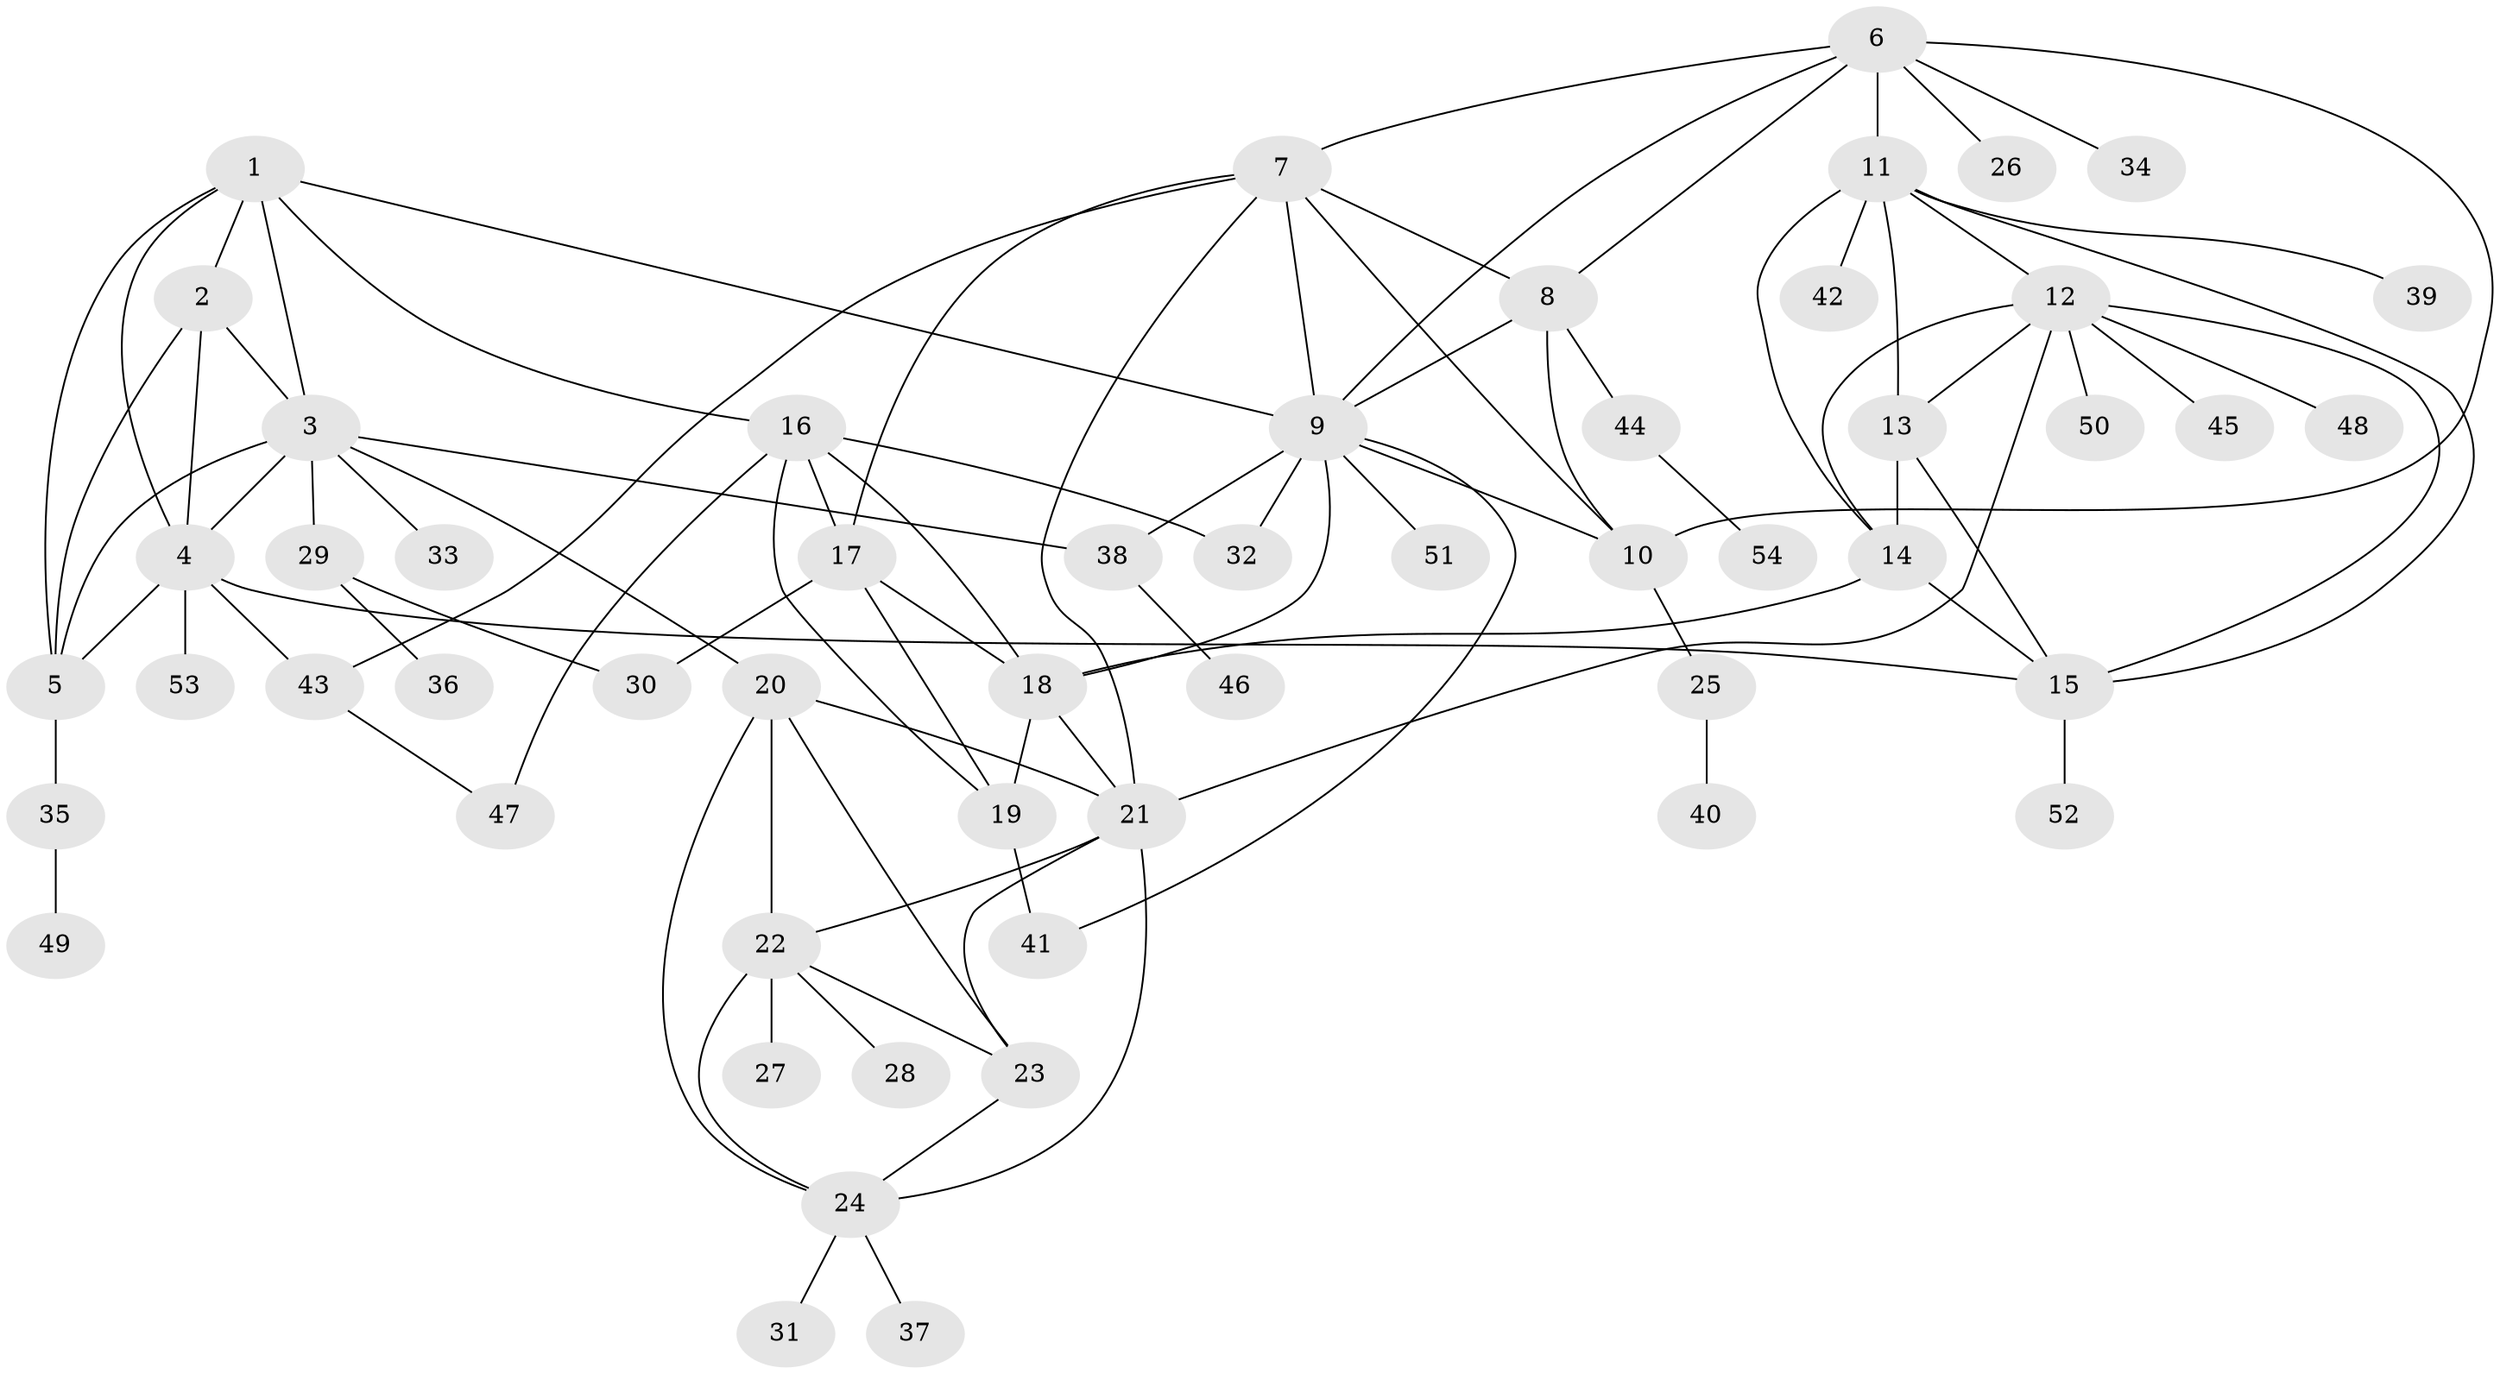 // original degree distribution, {7: 0.08411214953271028, 5: 0.037383177570093455, 9: 0.037383177570093455, 8: 0.028037383177570093, 6: 0.018691588785046728, 13: 0.009345794392523364, 10: 0.018691588785046728, 1: 0.5607476635514018, 2: 0.1588785046728972, 4: 0.028037383177570093, 3: 0.018691588785046728}
// Generated by graph-tools (version 1.1) at 2025/37/03/09/25 02:37:17]
// undirected, 54 vertices, 93 edges
graph export_dot {
graph [start="1"]
  node [color=gray90,style=filled];
  1;
  2;
  3;
  4;
  5;
  6;
  7;
  8;
  9;
  10;
  11;
  12;
  13;
  14;
  15;
  16;
  17;
  18;
  19;
  20;
  21;
  22;
  23;
  24;
  25;
  26;
  27;
  28;
  29;
  30;
  31;
  32;
  33;
  34;
  35;
  36;
  37;
  38;
  39;
  40;
  41;
  42;
  43;
  44;
  45;
  46;
  47;
  48;
  49;
  50;
  51;
  52;
  53;
  54;
  1 -- 2 [weight=1.0];
  1 -- 3 [weight=1.0];
  1 -- 4 [weight=1.0];
  1 -- 5 [weight=1.0];
  1 -- 9 [weight=1.0];
  1 -- 16 [weight=1.0];
  2 -- 3 [weight=1.0];
  2 -- 4 [weight=1.0];
  2 -- 5 [weight=1.0];
  3 -- 4 [weight=1.0];
  3 -- 5 [weight=1.0];
  3 -- 20 [weight=1.0];
  3 -- 29 [weight=1.0];
  3 -- 33 [weight=1.0];
  3 -- 38 [weight=1.0];
  4 -- 5 [weight=2.0];
  4 -- 15 [weight=1.0];
  4 -- 43 [weight=1.0];
  4 -- 53 [weight=1.0];
  5 -- 35 [weight=1.0];
  6 -- 7 [weight=1.0];
  6 -- 8 [weight=1.0];
  6 -- 9 [weight=1.0];
  6 -- 10 [weight=1.0];
  6 -- 11 [weight=1.0];
  6 -- 26 [weight=1.0];
  6 -- 34 [weight=1.0];
  7 -- 8 [weight=1.0];
  7 -- 9 [weight=1.0];
  7 -- 10 [weight=1.0];
  7 -- 17 [weight=1.0];
  7 -- 21 [weight=1.0];
  7 -- 43 [weight=1.0];
  8 -- 9 [weight=1.0];
  8 -- 10 [weight=1.0];
  8 -- 44 [weight=1.0];
  9 -- 10 [weight=1.0];
  9 -- 18 [weight=1.0];
  9 -- 32 [weight=3.0];
  9 -- 38 [weight=1.0];
  9 -- 41 [weight=1.0];
  9 -- 51 [weight=1.0];
  10 -- 25 [weight=4.0];
  11 -- 12 [weight=1.0];
  11 -- 13 [weight=1.0];
  11 -- 14 [weight=1.0];
  11 -- 15 [weight=1.0];
  11 -- 39 [weight=1.0];
  11 -- 42 [weight=1.0];
  12 -- 13 [weight=1.0];
  12 -- 14 [weight=1.0];
  12 -- 15 [weight=1.0];
  12 -- 21 [weight=1.0];
  12 -- 45 [weight=1.0];
  12 -- 48 [weight=1.0];
  12 -- 50 [weight=1.0];
  13 -- 14 [weight=2.0];
  13 -- 15 [weight=1.0];
  14 -- 15 [weight=1.0];
  14 -- 18 [weight=1.0];
  15 -- 52 [weight=1.0];
  16 -- 17 [weight=1.0];
  16 -- 18 [weight=2.0];
  16 -- 19 [weight=1.0];
  16 -- 32 [weight=1.0];
  16 -- 47 [weight=2.0];
  17 -- 18 [weight=2.0];
  17 -- 19 [weight=1.0];
  17 -- 30 [weight=4.0];
  18 -- 19 [weight=2.0];
  18 -- 21 [weight=2.0];
  19 -- 41 [weight=5.0];
  20 -- 21 [weight=2.0];
  20 -- 22 [weight=1.0];
  20 -- 23 [weight=1.0];
  20 -- 24 [weight=1.0];
  21 -- 22 [weight=1.0];
  21 -- 23 [weight=1.0];
  21 -- 24 [weight=1.0];
  22 -- 23 [weight=1.0];
  22 -- 24 [weight=1.0];
  22 -- 27 [weight=1.0];
  22 -- 28 [weight=1.0];
  23 -- 24 [weight=1.0];
  24 -- 31 [weight=1.0];
  24 -- 37 [weight=1.0];
  25 -- 40 [weight=1.0];
  29 -- 30 [weight=1.0];
  29 -- 36 [weight=1.0];
  35 -- 49 [weight=1.0];
  38 -- 46 [weight=1.0];
  43 -- 47 [weight=1.0];
  44 -- 54 [weight=1.0];
}

